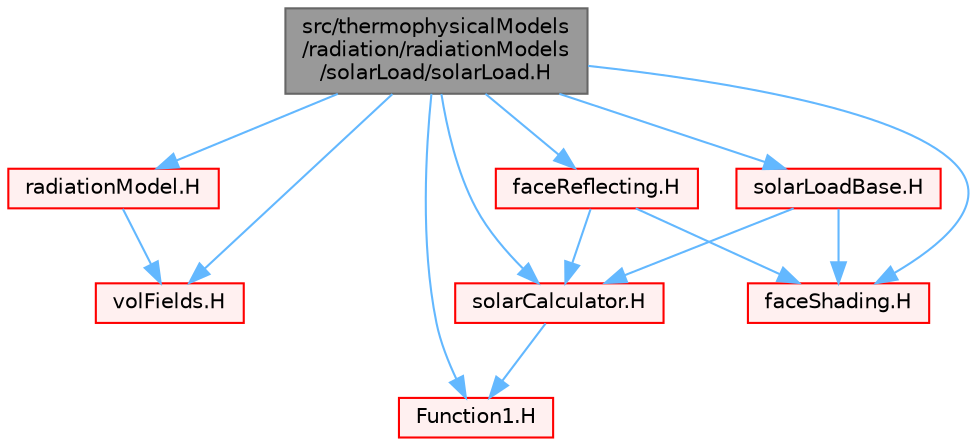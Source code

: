 digraph "src/thermophysicalModels/radiation/radiationModels/solarLoad/solarLoad.H"
{
 // LATEX_PDF_SIZE
  bgcolor="transparent";
  edge [fontname=Helvetica,fontsize=10,labelfontname=Helvetica,labelfontsize=10];
  node [fontname=Helvetica,fontsize=10,shape=box,height=0.2,width=0.4];
  Node1 [id="Node000001",label="src/thermophysicalModels\l/radiation/radiationModels\l/solarLoad/solarLoad.H",height=0.2,width=0.4,color="gray40", fillcolor="grey60", style="filled", fontcolor="black",tooltip=" "];
  Node1 -> Node2 [id="edge1_Node000001_Node000002",color="steelblue1",style="solid",tooltip=" "];
  Node2 [id="Node000002",label="radiationModel.H",height=0.2,width=0.4,color="red", fillcolor="#FFF0F0", style="filled",URL="$radiationModel_8H.html",tooltip=" "];
  Node2 -> Node147 [id="edge2_Node000002_Node000147",color="steelblue1",style="solid",tooltip=" "];
  Node147 [id="Node000147",label="volFields.H",height=0.2,width=0.4,color="red", fillcolor="#FFF0F0", style="filled",URL="$volFields_8H.html",tooltip=" "];
  Node1 -> Node383 [id="edge3_Node000001_Node000383",color="steelblue1",style="solid",tooltip=" "];
  Node383 [id="Node000383",label="solarLoadBase.H",height=0.2,width=0.4,color="red", fillcolor="#FFF0F0", style="filled",URL="$solarLoadBase_8H.html",tooltip=" "];
  Node383 -> Node384 [id="edge4_Node000383_Node000384",color="steelblue1",style="solid",tooltip=" "];
  Node384 [id="Node000384",label="solarCalculator.H",height=0.2,width=0.4,color="red", fillcolor="#FFF0F0", style="filled",URL="$solarCalculator_8H.html",tooltip=" "];
  Node384 -> Node392 [id="edge5_Node000384_Node000392",color="steelblue1",style="solid",tooltip=" "];
  Node392 [id="Node000392",label="Function1.H",height=0.2,width=0.4,color="red", fillcolor="#FFF0F0", style="filled",URL="$Function1_8H.html",tooltip=" "];
  Node383 -> Node394 [id="edge6_Node000383_Node000394",color="steelblue1",style="solid",tooltip=" "];
  Node394 [id="Node000394",label="faceShading.H",height=0.2,width=0.4,color="red", fillcolor="#FFF0F0", style="filled",URL="$faceShading_8H.html",tooltip=" "];
  Node1 -> Node147 [id="edge7_Node000001_Node000147",color="steelblue1",style="solid",tooltip=" "];
  Node1 -> Node394 [id="edge8_Node000001_Node000394",color="steelblue1",style="solid",tooltip=" "];
  Node1 -> Node428 [id="edge9_Node000001_Node000428",color="steelblue1",style="solid",tooltip=" "];
  Node428 [id="Node000428",label="faceReflecting.H",height=0.2,width=0.4,color="red", fillcolor="#FFF0F0", style="filled",URL="$faceReflecting_8H.html",tooltip=" "];
  Node428 -> Node394 [id="edge10_Node000428_Node000394",color="steelblue1",style="solid",tooltip=" "];
  Node428 -> Node384 [id="edge11_Node000428_Node000384",color="steelblue1",style="solid",tooltip=" "];
  Node1 -> Node384 [id="edge12_Node000001_Node000384",color="steelblue1",style="solid",tooltip=" "];
  Node1 -> Node392 [id="edge13_Node000001_Node000392",color="steelblue1",style="solid",tooltip=" "];
}
